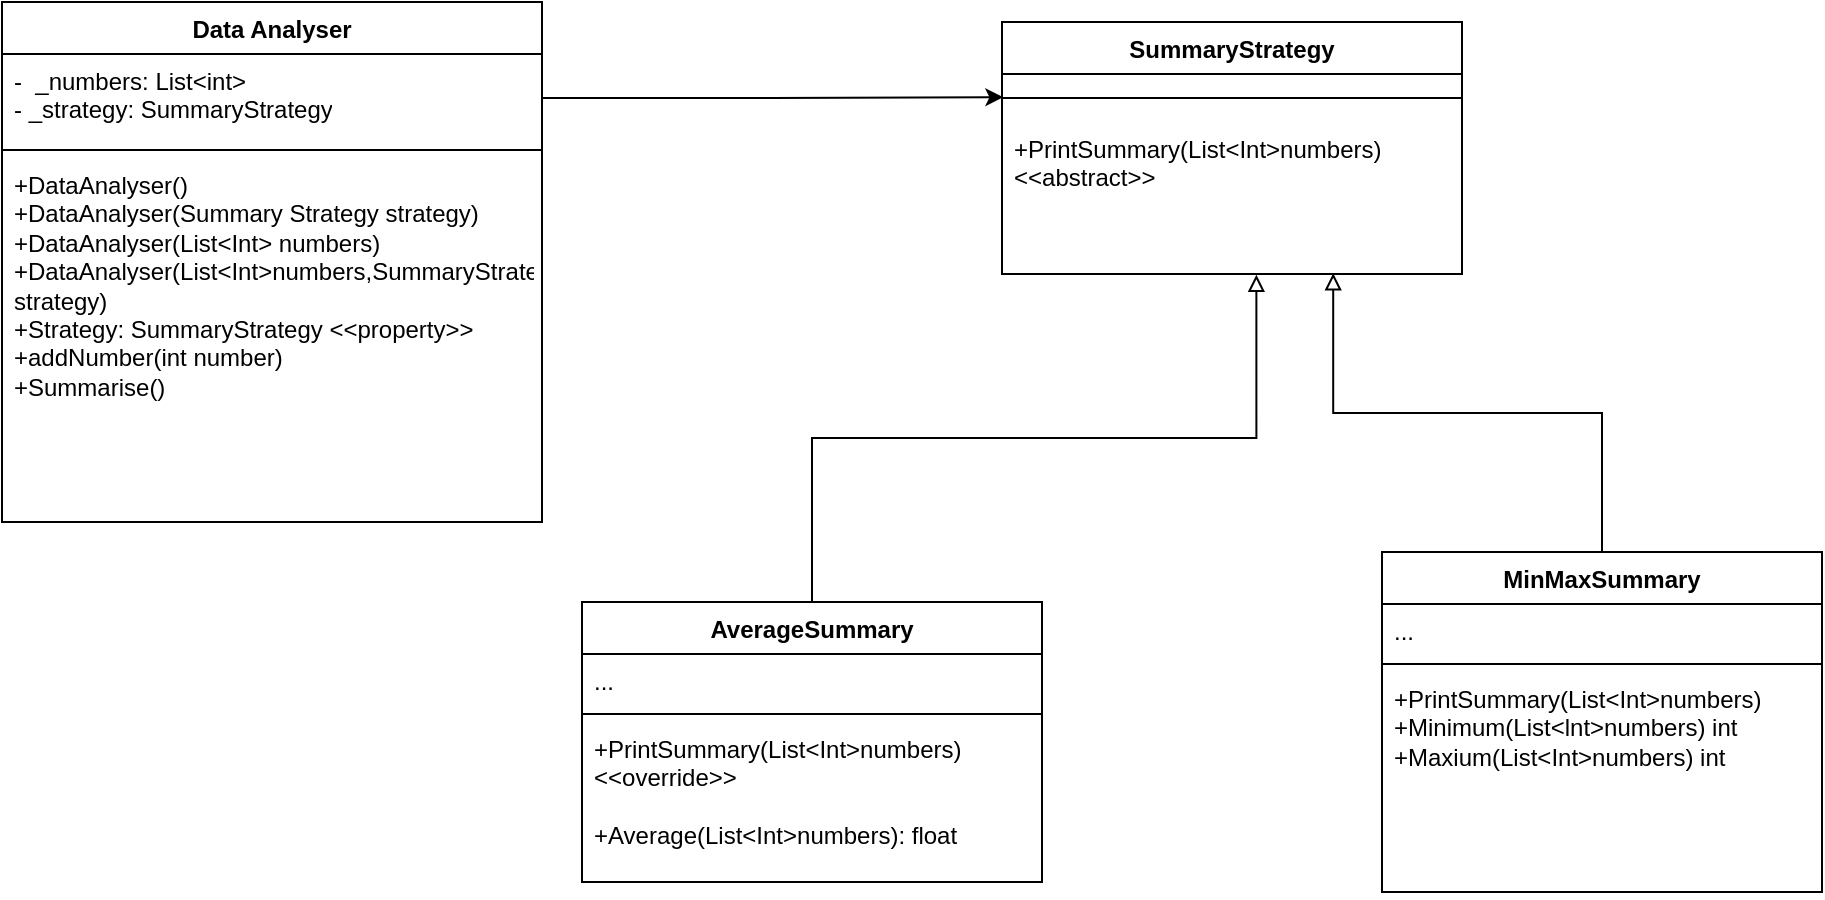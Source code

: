 <mxfile version="22.0.8" type="device">
  <diagram name="Page-1" id="1qInIWenZEX1ilPvD4Nf">
    <mxGraphModel dx="1050" dy="566" grid="1" gridSize="10" guides="1" tooltips="1" connect="1" arrows="1" fold="1" page="1" pageScale="1" pageWidth="850" pageHeight="1100" math="0" shadow="0">
      <root>
        <mxCell id="0" />
        <mxCell id="1" parent="0" />
        <mxCell id="V93OD3BIQ5_SVgYz7lWE-1" value="Data Analyser" style="swimlane;fontStyle=1;align=center;verticalAlign=top;childLayout=stackLayout;horizontal=1;startSize=26;horizontalStack=0;resizeParent=1;resizeParentMax=0;resizeLast=0;collapsible=1;marginBottom=0;whiteSpace=wrap;html=1;" vertex="1" parent="1">
          <mxGeometry x="150" y="120" width="270" height="260" as="geometry" />
        </mxCell>
        <mxCell id="V93OD3BIQ5_SVgYz7lWE-2" value="-&amp;nbsp; _numbers: List&amp;lt;int&amp;gt;&lt;br&gt;- _strategy: SummaryStrategy" style="text;strokeColor=none;fillColor=none;align=left;verticalAlign=top;spacingLeft=4;spacingRight=4;overflow=hidden;rotatable=0;points=[[0,0.5],[1,0.5]];portConstraint=eastwest;whiteSpace=wrap;html=1;" vertex="1" parent="V93OD3BIQ5_SVgYz7lWE-1">
          <mxGeometry y="26" width="270" height="44" as="geometry" />
        </mxCell>
        <mxCell id="V93OD3BIQ5_SVgYz7lWE-3" value="" style="line;strokeWidth=1;fillColor=none;align=left;verticalAlign=middle;spacingTop=-1;spacingLeft=3;spacingRight=3;rotatable=0;labelPosition=right;points=[];portConstraint=eastwest;strokeColor=inherit;" vertex="1" parent="V93OD3BIQ5_SVgYz7lWE-1">
          <mxGeometry y="70" width="270" height="8" as="geometry" />
        </mxCell>
        <mxCell id="V93OD3BIQ5_SVgYz7lWE-4" value="&lt;div&gt;+DataAnalyser()&lt;/div&gt;&lt;div&gt;+DataAnalyser(Summary Strategy strategy)&lt;/div&gt;&lt;div&gt;+DataAnalyser(List&amp;lt;Int&amp;gt; numbers)&lt;/div&gt;&lt;div&gt;+DataAnalyser(List&amp;lt;Int&amp;gt;numbers,SummaryStrategy strategy)&lt;/div&gt;&lt;div&gt;+Strategy: SummaryStrategy &amp;lt;&amp;lt;property&amp;gt;&amp;gt;&lt;/div&gt;&lt;div&gt;+addNumber(int number)&lt;/div&gt;&lt;div&gt;+Summarise()&lt;/div&gt;" style="text;strokeColor=none;fillColor=none;align=left;verticalAlign=top;spacingLeft=4;spacingRight=4;overflow=hidden;rotatable=0;points=[[0,0.5],[1,0.5]];portConstraint=eastwest;whiteSpace=wrap;html=1;" vertex="1" parent="V93OD3BIQ5_SVgYz7lWE-1">
          <mxGeometry y="78" width="270" height="182" as="geometry" />
        </mxCell>
        <mxCell id="V93OD3BIQ5_SVgYz7lWE-5" value="SummaryStrategy" style="swimlane;fontStyle=1;align=center;verticalAlign=top;childLayout=stackLayout;horizontal=1;startSize=26;horizontalStack=0;resizeParent=1;resizeParentMax=0;resizeLast=0;collapsible=1;marginBottom=0;whiteSpace=wrap;html=1;" vertex="1" parent="1">
          <mxGeometry x="650" y="130" width="230" height="126" as="geometry" />
        </mxCell>
        <mxCell id="V93OD3BIQ5_SVgYz7lWE-7" value="" style="line;strokeWidth=1;fillColor=none;align=left;verticalAlign=middle;spacingTop=-1;spacingLeft=3;spacingRight=3;rotatable=0;labelPosition=right;points=[];portConstraint=eastwest;strokeColor=inherit;" vertex="1" parent="V93OD3BIQ5_SVgYz7lWE-5">
          <mxGeometry y="26" width="230" height="24" as="geometry" />
        </mxCell>
        <mxCell id="V93OD3BIQ5_SVgYz7lWE-8" value="&lt;div&gt;+PrintSummary(List&amp;lt;Int&amp;gt;numbers)&lt;/div&gt;&lt;div&gt;&amp;lt;&amp;lt;abstract&amp;gt;&amp;gt;&lt;/div&gt;" style="text;strokeColor=none;fillColor=none;align=left;verticalAlign=top;spacingLeft=4;spacingRight=4;overflow=hidden;rotatable=0;points=[[0,0.5],[1,0.5]];portConstraint=eastwest;whiteSpace=wrap;html=1;" vertex="1" parent="V93OD3BIQ5_SVgYz7lWE-5">
          <mxGeometry y="50" width="230" height="76" as="geometry" />
        </mxCell>
        <mxCell id="V93OD3BIQ5_SVgYz7lWE-13" value="AverageSummary" style="swimlane;fontStyle=1;align=center;verticalAlign=top;childLayout=stackLayout;horizontal=1;startSize=26;horizontalStack=0;resizeParent=1;resizeParentMax=0;resizeLast=0;collapsible=1;marginBottom=0;whiteSpace=wrap;html=1;" vertex="1" parent="1">
          <mxGeometry x="440" y="420" width="230" height="140" as="geometry" />
        </mxCell>
        <mxCell id="V93OD3BIQ5_SVgYz7lWE-14" value="..." style="text;strokeColor=none;fillColor=none;align=left;verticalAlign=top;spacingLeft=4;spacingRight=4;overflow=hidden;rotatable=0;points=[[0,0.5],[1,0.5]];portConstraint=eastwest;whiteSpace=wrap;html=1;" vertex="1" parent="V93OD3BIQ5_SVgYz7lWE-13">
          <mxGeometry y="26" width="230" height="26" as="geometry" />
        </mxCell>
        <mxCell id="V93OD3BIQ5_SVgYz7lWE-15" value="" style="line;strokeWidth=1;fillColor=none;align=left;verticalAlign=middle;spacingTop=-1;spacingLeft=3;spacingRight=3;rotatable=0;labelPosition=right;points=[];portConstraint=eastwest;strokeColor=inherit;" vertex="1" parent="V93OD3BIQ5_SVgYz7lWE-13">
          <mxGeometry y="52" width="230" height="8" as="geometry" />
        </mxCell>
        <mxCell id="V93OD3BIQ5_SVgYz7lWE-16" value="&lt;div&gt;+PrintSummary(List&amp;lt;Int&amp;gt;numbers)&lt;/div&gt;&amp;lt;&amp;lt;override&amp;gt;&amp;gt;&lt;div&gt;&lt;br&gt;&lt;/div&gt;&lt;div&gt;+Average(List&amp;lt;Int&amp;gt;numbers): float&amp;nbsp;&lt;/div&gt;" style="text;strokeColor=none;fillColor=none;align=left;verticalAlign=top;spacingLeft=4;spacingRight=4;overflow=hidden;rotatable=0;points=[[0,0.5],[1,0.5]];portConstraint=eastwest;whiteSpace=wrap;html=1;" vertex="1" parent="V93OD3BIQ5_SVgYz7lWE-13">
          <mxGeometry y="60" width="230" height="80" as="geometry" />
        </mxCell>
        <mxCell id="V93OD3BIQ5_SVgYz7lWE-17" value="MinMaxSummary" style="swimlane;fontStyle=1;align=center;verticalAlign=top;childLayout=stackLayout;horizontal=1;startSize=26;horizontalStack=0;resizeParent=1;resizeParentMax=0;resizeLast=0;collapsible=1;marginBottom=0;whiteSpace=wrap;html=1;" vertex="1" parent="1">
          <mxGeometry x="840" y="395" width="220" height="170" as="geometry" />
        </mxCell>
        <mxCell id="V93OD3BIQ5_SVgYz7lWE-18" value="..." style="text;strokeColor=none;fillColor=none;align=left;verticalAlign=top;spacingLeft=4;spacingRight=4;overflow=hidden;rotatable=0;points=[[0,0.5],[1,0.5]];portConstraint=eastwest;whiteSpace=wrap;html=1;" vertex="1" parent="V93OD3BIQ5_SVgYz7lWE-17">
          <mxGeometry y="26" width="220" height="26" as="geometry" />
        </mxCell>
        <mxCell id="V93OD3BIQ5_SVgYz7lWE-19" value="" style="line;strokeWidth=1;fillColor=none;align=left;verticalAlign=middle;spacingTop=-1;spacingLeft=3;spacingRight=3;rotatable=0;labelPosition=right;points=[];portConstraint=eastwest;strokeColor=inherit;" vertex="1" parent="V93OD3BIQ5_SVgYz7lWE-17">
          <mxGeometry y="52" width="220" height="8" as="geometry" />
        </mxCell>
        <mxCell id="V93OD3BIQ5_SVgYz7lWE-20" value="&lt;div&gt;+PrintSummary(List&amp;lt;Int&amp;gt;numbers)&lt;/div&gt;&lt;div&gt;+Minimum(List&amp;lt;lnt&amp;gt;numbers) int&lt;/div&gt;&lt;div&gt;+Maxium(List&amp;lt;Int&amp;gt;numbers) int&lt;/div&gt;" style="text;strokeColor=none;fillColor=none;align=left;verticalAlign=top;spacingLeft=4;spacingRight=4;overflow=hidden;rotatable=0;points=[[0,0.5],[1,0.5]];portConstraint=eastwest;whiteSpace=wrap;html=1;" vertex="1" parent="V93OD3BIQ5_SVgYz7lWE-17">
          <mxGeometry y="60" width="220" height="110" as="geometry" />
        </mxCell>
        <mxCell id="V93OD3BIQ5_SVgYz7lWE-22" style="edgeStyle=orthogonalEdgeStyle;rounded=0;orthogonalLoop=1;jettySize=auto;html=1;entryX=0.003;entryY=0.483;entryDx=0;entryDy=0;entryPerimeter=0;" edge="1" parent="1" source="V93OD3BIQ5_SVgYz7lWE-2" target="V93OD3BIQ5_SVgYz7lWE-7">
          <mxGeometry relative="1" as="geometry" />
        </mxCell>
        <mxCell id="V93OD3BIQ5_SVgYz7lWE-24" style="edgeStyle=orthogonalEdgeStyle;rounded=0;orthogonalLoop=1;jettySize=auto;html=1;entryX=0.553;entryY=1.005;entryDx=0;entryDy=0;entryPerimeter=0;endArrow=block;endFill=0;" edge="1" parent="1" source="V93OD3BIQ5_SVgYz7lWE-13" target="V93OD3BIQ5_SVgYz7lWE-8">
          <mxGeometry relative="1" as="geometry">
            <Array as="points">
              <mxPoint x="555" y="338" />
              <mxPoint x="777" y="338" />
            </Array>
          </mxGeometry>
        </mxCell>
        <mxCell id="V93OD3BIQ5_SVgYz7lWE-30" style="edgeStyle=orthogonalEdgeStyle;rounded=0;orthogonalLoop=1;jettySize=auto;html=1;entryX=0.72;entryY=0.995;entryDx=0;entryDy=0;entryPerimeter=0;endArrow=block;endFill=0;" edge="1" parent="1" source="V93OD3BIQ5_SVgYz7lWE-17" target="V93OD3BIQ5_SVgYz7lWE-8">
          <mxGeometry relative="1" as="geometry" />
        </mxCell>
      </root>
    </mxGraphModel>
  </diagram>
</mxfile>
